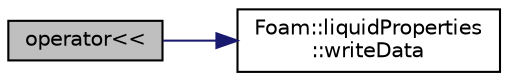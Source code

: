 digraph "operator&lt;&lt;"
{
  bgcolor="transparent";
  edge [fontname="Helvetica",fontsize="10",labelfontname="Helvetica",labelfontsize="10"];
  node [fontname="Helvetica",fontsize="10",shape=record];
  rankdir="LR";
  Node1 [label="operator\<\<",height=0.2,width=0.4,color="black", fillcolor="grey75", style="filled" fontcolor="black"];
  Node1 -> Node2 [color="midnightblue",fontsize="10",style="solid",fontname="Helvetica"];
  Node2 [label="Foam::liquidProperties\l::writeData",height=0.2,width=0.4,color="black",URL="$classFoam_1_1liquidProperties.html#ae2c7bf65c1334b4293d1e549e49ee7f3",tooltip="Write the function coefficients. "];
}
